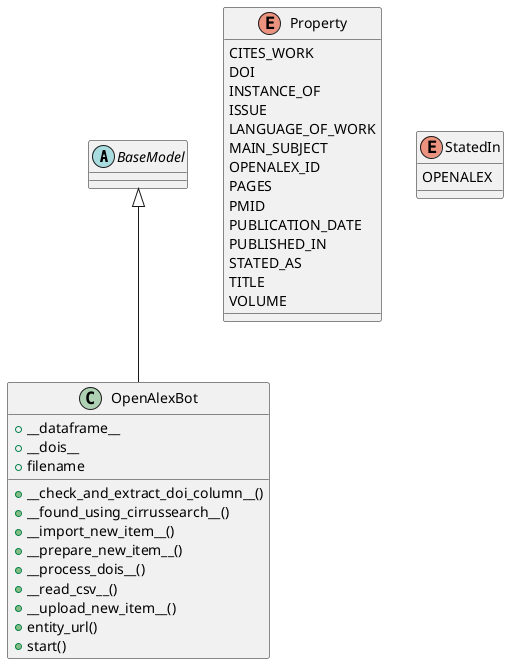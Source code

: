 @startuml
'https://plantuml.com/class-diagram

abstract class BaseModel

BaseModel <|-- OpenAlexBot

class OpenAlexBot {
+__dataframe__
+__dois__
+filename
+__check_and_extract_doi_column__()
+__found_using_cirrussearch__()
+__import_new_item__()
+__prepare_new_item__()
+__process_dois__()
+__read_csv__()
+__upload_new_item__()
+entity_url()
+start()
}

enum Property {
CITES_WORK
DOI
INSTANCE_OF
ISSUE
LANGUAGE_OF_WORK
MAIN_SUBJECT
OPENALEX_ID
PAGES
PMID
PUBLICATION_DATE
PUBLISHED_IN
STATED_AS
TITLE
VOLUME
}

enum StatedIn{
OPENALEX
}
@enduml